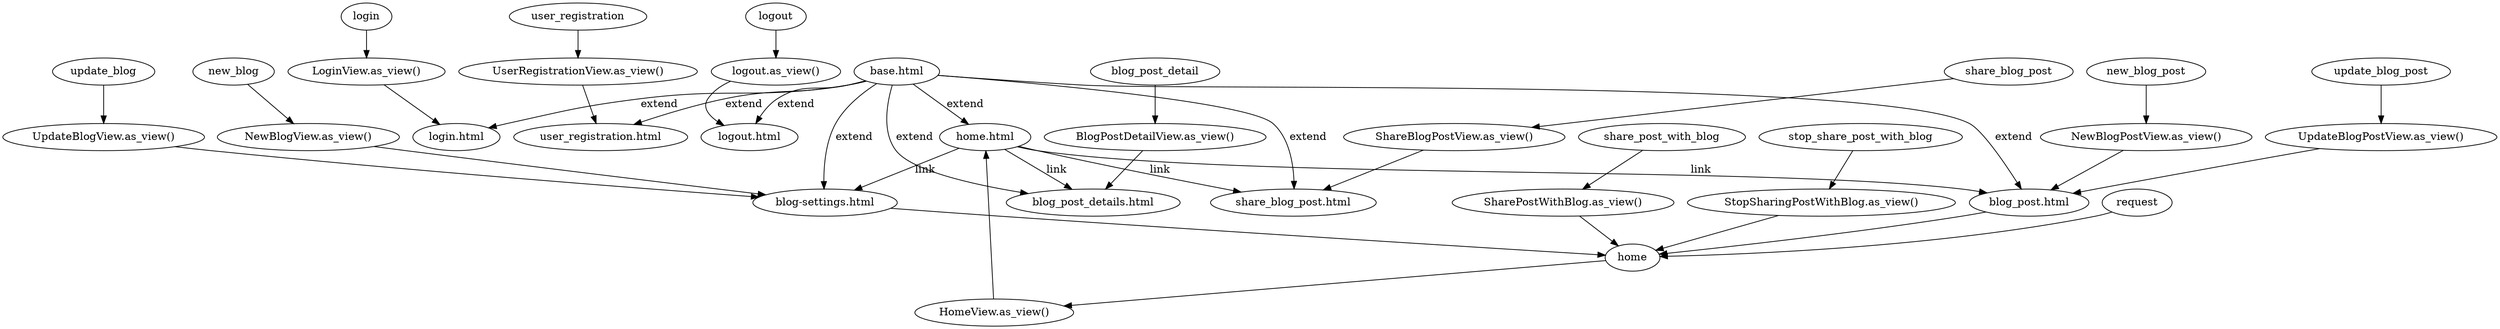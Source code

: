 digraph blueblog{
    "base.html" -> "login.html"[label="extend"]
    "base.html" -> "user_registration.html" [label="extend"]
    "base.html" -> "logout.html" [label="extend"]
    "base.html" -> "home.html" [label="extend"]
    
    user_registration -> "UserRegistrationView.as_view()" -> "user_registration.html"
    login -> "LoginView.as_view()" -> "login.html"
    logout -> "logout.as_view()" -> "logout.html"
    request -> home -> "HomeView.as_view()" -> "home.html"
    
    
    
    "home.html" -> "blog-settings.html" [label="link"]
    "home.html" -> "blog_post.html" [label="link"]
    "home.html" -> "blog_post_details.html" [label="link"]
    "home.html" -> "share_blog_post.html" [label="link"]
    
    "base.html" -> "blog-settings.html" [label="extend"]
    "base.html" -> "blog_post.html" [label="extend"]
    "base.html" -> "blog_post_details.html" [label="extend"]
    "base.html" -> "share_blog_post.html" [label="extend"]
    
    new_blog -> "NewBlogView.as_view()" -> "blog-settings.html" -> home
    update_blog -> "UpdateBlogView.as_view()" -> "blog-settings.html"
    new_blog_post -> "NewBlogPostView.as_view()" -> "blog_post.html" -> home
    update_blog_post -> "UpdateBlogPostView.as_view()" ->  "blog_post.html"
    blog_post_detail -> "BlogPostDetailView.as_view()" -> "blog_post_details.html"
    
    
    share_blog_post -> "ShareBlogPostView.as_view()" -> "share_blog_post.html"
    share_post_with_blog -> "SharePostWithBlog.as_view()" -> home
    stop_share_post_with_blog -> "StopSharingPostWithBlog.as_view()" -> home
}
